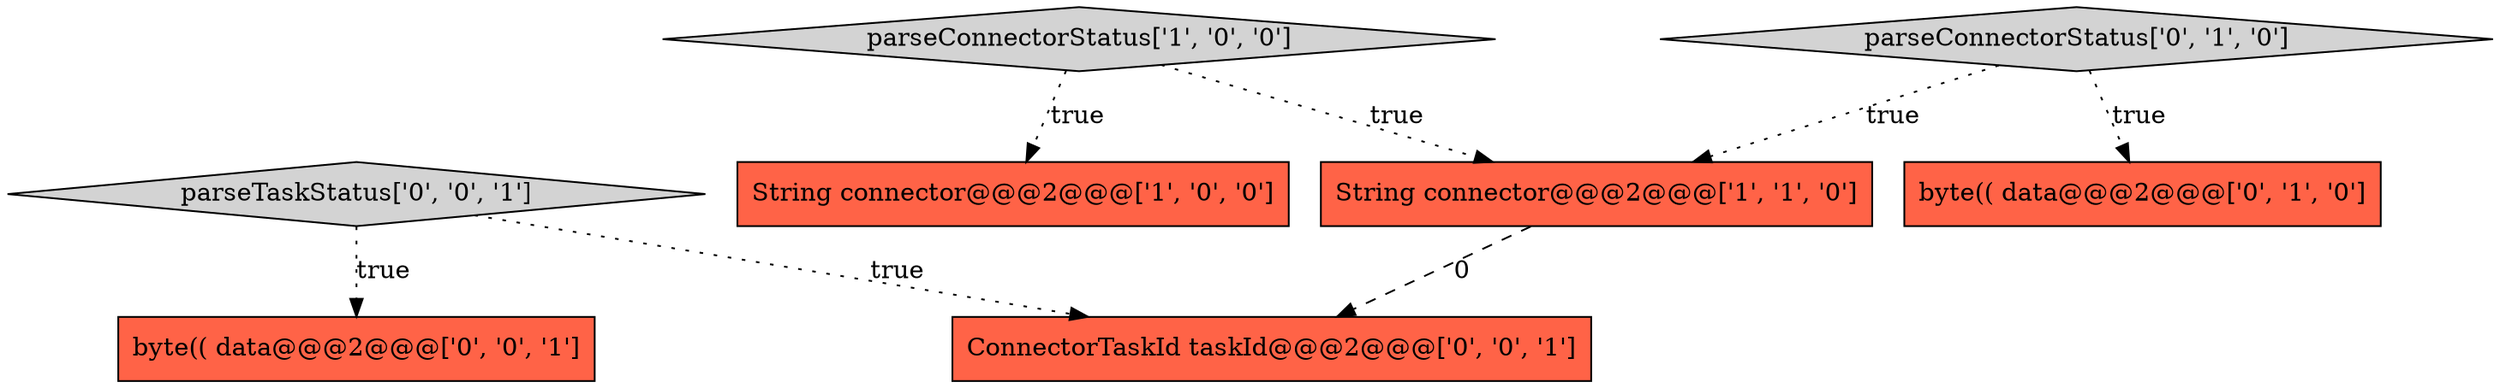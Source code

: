 digraph {
6 [style = filled, label = "byte(( data@@@2@@@['0', '0', '1']", fillcolor = tomato, shape = box image = "AAA0AAABBB3BBB"];
3 [style = filled, label = "byte(( data@@@2@@@['0', '1', '0']", fillcolor = tomato, shape = box image = "AAA0AAABBB2BBB"];
1 [style = filled, label = "String connector@@@2@@@['1', '1', '0']", fillcolor = tomato, shape = box image = "AAA0AAABBB1BBB"];
0 [style = filled, label = "String connector@@@2@@@['1', '0', '0']", fillcolor = tomato, shape = box image = "AAA0AAABBB1BBB"];
7 [style = filled, label = "ConnectorTaskId taskId@@@2@@@['0', '0', '1']", fillcolor = tomato, shape = box image = "AAA0AAABBB3BBB"];
5 [style = filled, label = "parseTaskStatus['0', '0', '1']", fillcolor = lightgray, shape = diamond image = "AAA0AAABBB3BBB"];
2 [style = filled, label = "parseConnectorStatus['1', '0', '0']", fillcolor = lightgray, shape = diamond image = "AAA0AAABBB1BBB"];
4 [style = filled, label = "parseConnectorStatus['0', '1', '0']", fillcolor = lightgray, shape = diamond image = "AAA0AAABBB2BBB"];
5->6 [style = dotted, label="true"];
2->0 [style = dotted, label="true"];
4->3 [style = dotted, label="true"];
1->7 [style = dashed, label="0"];
4->1 [style = dotted, label="true"];
2->1 [style = dotted, label="true"];
5->7 [style = dotted, label="true"];
}

